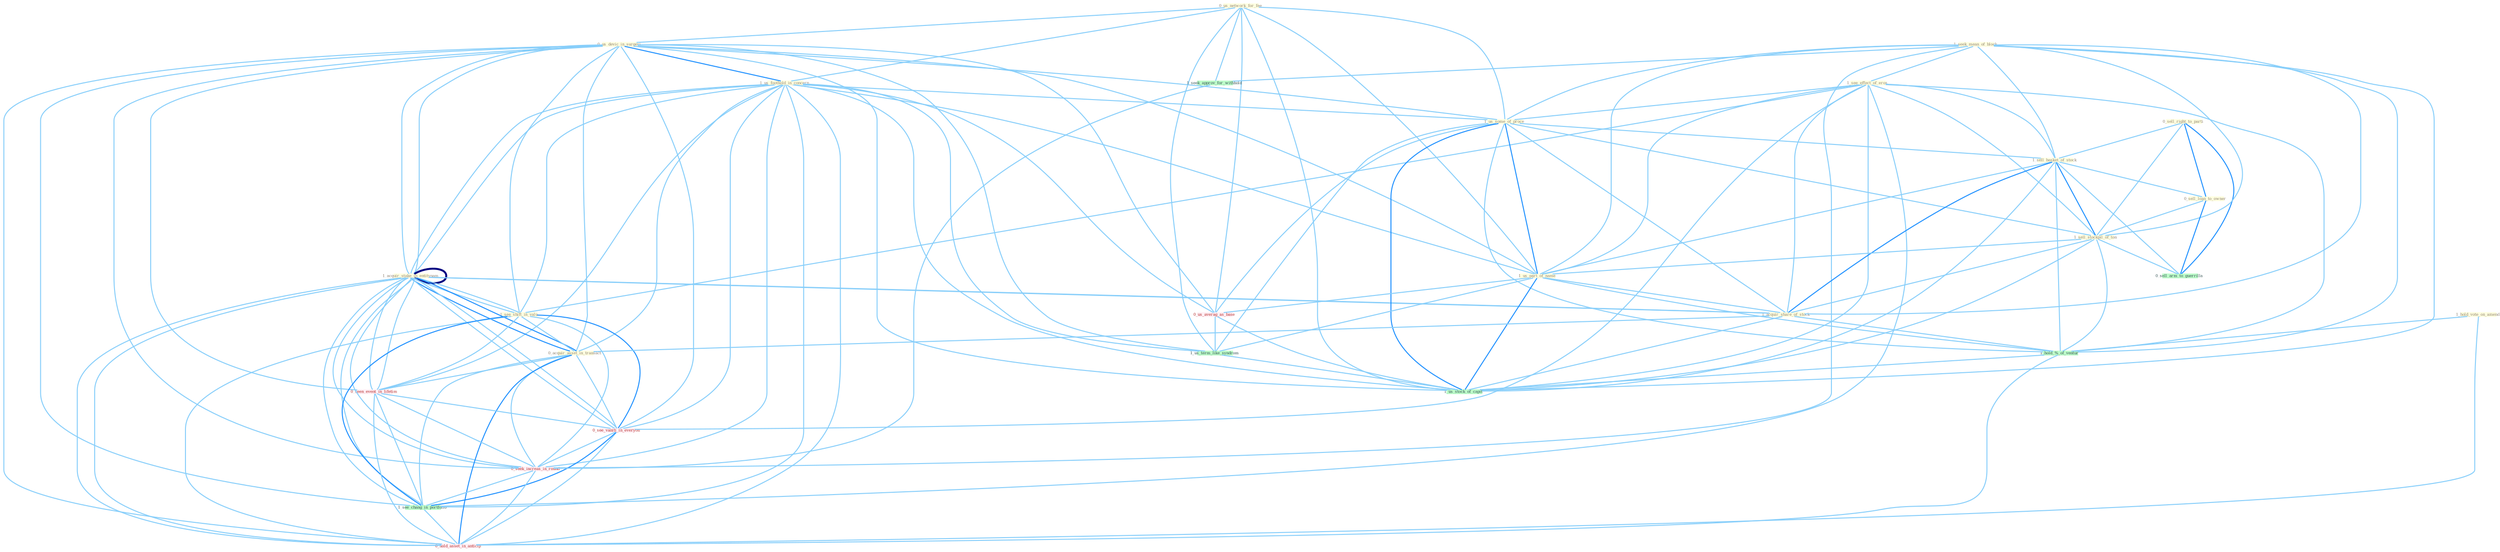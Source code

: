 Graph G{ 
    node
    [shape=polygon,style=filled,width=.5,height=.06,color="#BDFCC9",fixedsize=true,fontsize=4,
    fontcolor="#2f4f4f"];
    {node
    [color="#ffffe0", fontcolor="#8b7d6b"] "0_us_network_for_fee " "0_us_devic_in_surgeri " "1_us_foothold_in_concern " "1_acquir_stake_in_entitynam " "0_sell_right_to_parti " "1_seek_mean_of_block " "1_see_effect_of_eros " "1_us_some_of_proce " "1_sell_basket_of_stock " "0_sell_loan_to_owner " "1_acquir_stake_in_entitynam " "1_sell_stockpil_of_ton " "1_hold_vote_on_amend " "1_us_part_of_name " "1_see_shift_in_valu " "1_acquir_share_of_stock " "0_acquir_asset_in_transact "}
{node [color="#fff0f5", fontcolor="#b22222"] "0_seen_event_in_lifetim " "0_us_averag_as_base " "0_see_vaniti_in_everyon " "0_seek_increas_in_round " "0_hold_asset_in_anticip "}
edge [color="#B0E2FF"];

	"0_us_network_for_fee " -- "0_us_devic_in_surgeri " [w="1", color="#87cefa" ];
	"0_us_network_for_fee " -- "1_us_foothold_in_concern " [w="1", color="#87cefa" ];
	"0_us_network_for_fee " -- "1_us_some_of_proce " [w="1", color="#87cefa" ];
	"0_us_network_for_fee " -- "1_us_part_of_name " [w="1", color="#87cefa" ];
	"0_us_network_for_fee " -- "0_us_averag_as_base " [w="1", color="#87cefa" ];
	"0_us_network_for_fee " -- "1_us_term_like_syndrom " [w="1", color="#87cefa" ];
	"0_us_network_for_fee " -- "1_seek_approv_for_withhold " [w="1", color="#87cefa" ];
	"0_us_network_for_fee " -- "1_us_stock_of_capit " [w="1", color="#87cefa" ];
	"0_us_devic_in_surgeri " -- "1_us_foothold_in_concern " [w="2", color="#1e90ff" , len=0.8];
	"0_us_devic_in_surgeri " -- "1_acquir_stake_in_entitynam " [w="1", color="#87cefa" ];
	"0_us_devic_in_surgeri " -- "1_us_some_of_proce " [w="1", color="#87cefa" ];
	"0_us_devic_in_surgeri " -- "1_acquir_stake_in_entitynam " [w="1", color="#87cefa" ];
	"0_us_devic_in_surgeri " -- "1_us_part_of_name " [w="1", color="#87cefa" ];
	"0_us_devic_in_surgeri " -- "1_see_shift_in_valu " [w="1", color="#87cefa" ];
	"0_us_devic_in_surgeri " -- "0_acquir_asset_in_transact " [w="1", color="#87cefa" ];
	"0_us_devic_in_surgeri " -- "0_seen_event_in_lifetim " [w="1", color="#87cefa" ];
	"0_us_devic_in_surgeri " -- "0_us_averag_as_base " [w="1", color="#87cefa" ];
	"0_us_devic_in_surgeri " -- "1_us_term_like_syndrom " [w="1", color="#87cefa" ];
	"0_us_devic_in_surgeri " -- "0_see_vaniti_in_everyon " [w="1", color="#87cefa" ];
	"0_us_devic_in_surgeri " -- "0_seek_increas_in_round " [w="1", color="#87cefa" ];
	"0_us_devic_in_surgeri " -- "1_us_stock_of_capit " [w="1", color="#87cefa" ];
	"0_us_devic_in_surgeri " -- "1_see_chang_in_portfolio " [w="1", color="#87cefa" ];
	"0_us_devic_in_surgeri " -- "0_hold_asset_in_anticip " [w="1", color="#87cefa" ];
	"1_us_foothold_in_concern " -- "1_acquir_stake_in_entitynam " [w="1", color="#87cefa" ];
	"1_us_foothold_in_concern " -- "1_us_some_of_proce " [w="1", color="#87cefa" ];
	"1_us_foothold_in_concern " -- "1_acquir_stake_in_entitynam " [w="1", color="#87cefa" ];
	"1_us_foothold_in_concern " -- "1_us_part_of_name " [w="1", color="#87cefa" ];
	"1_us_foothold_in_concern " -- "1_see_shift_in_valu " [w="1", color="#87cefa" ];
	"1_us_foothold_in_concern " -- "0_acquir_asset_in_transact " [w="1", color="#87cefa" ];
	"1_us_foothold_in_concern " -- "0_seen_event_in_lifetim " [w="1", color="#87cefa" ];
	"1_us_foothold_in_concern " -- "0_us_averag_as_base " [w="1", color="#87cefa" ];
	"1_us_foothold_in_concern " -- "1_us_term_like_syndrom " [w="1", color="#87cefa" ];
	"1_us_foothold_in_concern " -- "0_see_vaniti_in_everyon " [w="1", color="#87cefa" ];
	"1_us_foothold_in_concern " -- "0_seek_increas_in_round " [w="1", color="#87cefa" ];
	"1_us_foothold_in_concern " -- "1_us_stock_of_capit " [w="1", color="#87cefa" ];
	"1_us_foothold_in_concern " -- "1_see_chang_in_portfolio " [w="1", color="#87cefa" ];
	"1_us_foothold_in_concern " -- "0_hold_asset_in_anticip " [w="1", color="#87cefa" ];
	"1_acquir_stake_in_entitynam " -- "1_acquir_stake_in_entitynam " [w="4", style=bold, color="#000080", len=0.4];
	"1_acquir_stake_in_entitynam " -- "1_see_shift_in_valu " [w="1", color="#87cefa" ];
	"1_acquir_stake_in_entitynam " -- "1_acquir_share_of_stock " [w="1", color="#87cefa" ];
	"1_acquir_stake_in_entitynam " -- "0_acquir_asset_in_transact " [w="2", color="#1e90ff" , len=0.8];
	"1_acquir_stake_in_entitynam " -- "0_seen_event_in_lifetim " [w="1", color="#87cefa" ];
	"1_acquir_stake_in_entitynam " -- "0_see_vaniti_in_everyon " [w="1", color="#87cefa" ];
	"1_acquir_stake_in_entitynam " -- "0_seek_increas_in_round " [w="1", color="#87cefa" ];
	"1_acquir_stake_in_entitynam " -- "1_see_chang_in_portfolio " [w="1", color="#87cefa" ];
	"1_acquir_stake_in_entitynam " -- "0_hold_asset_in_anticip " [w="1", color="#87cefa" ];
	"0_sell_right_to_parti " -- "1_sell_basket_of_stock " [w="1", color="#87cefa" ];
	"0_sell_right_to_parti " -- "0_sell_loan_to_owner " [w="2", color="#1e90ff" , len=0.8];
	"0_sell_right_to_parti " -- "1_sell_stockpil_of_ton " [w="1", color="#87cefa" ];
	"0_sell_right_to_parti " -- "0_sell_arm_to_guerrilla " [w="2", color="#1e90ff" , len=0.8];
	"1_seek_mean_of_block " -- "1_see_effect_of_eros " [w="1", color="#87cefa" ];
	"1_seek_mean_of_block " -- "1_us_some_of_proce " [w="1", color="#87cefa" ];
	"1_seek_mean_of_block " -- "1_sell_basket_of_stock " [w="1", color="#87cefa" ];
	"1_seek_mean_of_block " -- "1_sell_stockpil_of_ton " [w="1", color="#87cefa" ];
	"1_seek_mean_of_block " -- "1_us_part_of_name " [w="1", color="#87cefa" ];
	"1_seek_mean_of_block " -- "1_acquir_share_of_stock " [w="1", color="#87cefa" ];
	"1_seek_mean_of_block " -- "1_seek_approv_for_withhold " [w="1", color="#87cefa" ];
	"1_seek_mean_of_block " -- "1_hold_%_of_ventur " [w="1", color="#87cefa" ];
	"1_seek_mean_of_block " -- "0_seek_increas_in_round " [w="1", color="#87cefa" ];
	"1_seek_mean_of_block " -- "1_us_stock_of_capit " [w="1", color="#87cefa" ];
	"1_see_effect_of_eros " -- "1_us_some_of_proce " [w="1", color="#87cefa" ];
	"1_see_effect_of_eros " -- "1_sell_basket_of_stock " [w="1", color="#87cefa" ];
	"1_see_effect_of_eros " -- "1_sell_stockpil_of_ton " [w="1", color="#87cefa" ];
	"1_see_effect_of_eros " -- "1_us_part_of_name " [w="1", color="#87cefa" ];
	"1_see_effect_of_eros " -- "1_see_shift_in_valu " [w="1", color="#87cefa" ];
	"1_see_effect_of_eros " -- "1_acquir_share_of_stock " [w="1", color="#87cefa" ];
	"1_see_effect_of_eros " -- "1_hold_%_of_ventur " [w="1", color="#87cefa" ];
	"1_see_effect_of_eros " -- "0_see_vaniti_in_everyon " [w="1", color="#87cefa" ];
	"1_see_effect_of_eros " -- "1_us_stock_of_capit " [w="1", color="#87cefa" ];
	"1_see_effect_of_eros " -- "1_see_chang_in_portfolio " [w="1", color="#87cefa" ];
	"1_us_some_of_proce " -- "1_sell_basket_of_stock " [w="1", color="#87cefa" ];
	"1_us_some_of_proce " -- "1_sell_stockpil_of_ton " [w="1", color="#87cefa" ];
	"1_us_some_of_proce " -- "1_us_part_of_name " [w="2", color="#1e90ff" , len=0.8];
	"1_us_some_of_proce " -- "1_acquir_share_of_stock " [w="1", color="#87cefa" ];
	"1_us_some_of_proce " -- "0_us_averag_as_base " [w="1", color="#87cefa" ];
	"1_us_some_of_proce " -- "1_us_term_like_syndrom " [w="1", color="#87cefa" ];
	"1_us_some_of_proce " -- "1_hold_%_of_ventur " [w="1", color="#87cefa" ];
	"1_us_some_of_proce " -- "1_us_stock_of_capit " [w="2", color="#1e90ff" , len=0.8];
	"1_sell_basket_of_stock " -- "0_sell_loan_to_owner " [w="1", color="#87cefa" ];
	"1_sell_basket_of_stock " -- "1_sell_stockpil_of_ton " [w="2", color="#1e90ff" , len=0.8];
	"1_sell_basket_of_stock " -- "1_us_part_of_name " [w="1", color="#87cefa" ];
	"1_sell_basket_of_stock " -- "1_acquir_share_of_stock " [w="2", color="#1e90ff" , len=0.8];
	"1_sell_basket_of_stock " -- "1_hold_%_of_ventur " [w="1", color="#87cefa" ];
	"1_sell_basket_of_stock " -- "0_sell_arm_to_guerrilla " [w="1", color="#87cefa" ];
	"1_sell_basket_of_stock " -- "1_us_stock_of_capit " [w="1", color="#87cefa" ];
	"0_sell_loan_to_owner " -- "1_sell_stockpil_of_ton " [w="1", color="#87cefa" ];
	"0_sell_loan_to_owner " -- "0_sell_arm_to_guerrilla " [w="2", color="#1e90ff" , len=0.8];
	"1_acquir_stake_in_entitynam " -- "1_see_shift_in_valu " [w="1", color="#87cefa" ];
	"1_acquir_stake_in_entitynam " -- "1_acquir_share_of_stock " [w="1", color="#87cefa" ];
	"1_acquir_stake_in_entitynam " -- "0_acquir_asset_in_transact " [w="2", color="#1e90ff" , len=0.8];
	"1_acquir_stake_in_entitynam " -- "0_seen_event_in_lifetim " [w="1", color="#87cefa" ];
	"1_acquir_stake_in_entitynam " -- "0_see_vaniti_in_everyon " [w="1", color="#87cefa" ];
	"1_acquir_stake_in_entitynam " -- "0_seek_increas_in_round " [w="1", color="#87cefa" ];
	"1_acquir_stake_in_entitynam " -- "1_see_chang_in_portfolio " [w="1", color="#87cefa" ];
	"1_acquir_stake_in_entitynam " -- "0_hold_asset_in_anticip " [w="1", color="#87cefa" ];
	"1_sell_stockpil_of_ton " -- "1_us_part_of_name " [w="1", color="#87cefa" ];
	"1_sell_stockpil_of_ton " -- "1_acquir_share_of_stock " [w="1", color="#87cefa" ];
	"1_sell_stockpil_of_ton " -- "1_hold_%_of_ventur " [w="1", color="#87cefa" ];
	"1_sell_stockpil_of_ton " -- "0_sell_arm_to_guerrilla " [w="1", color="#87cefa" ];
	"1_sell_stockpil_of_ton " -- "1_us_stock_of_capit " [w="1", color="#87cefa" ];
	"1_hold_vote_on_amend " -- "1_hold_%_of_ventur " [w="1", color="#87cefa" ];
	"1_hold_vote_on_amend " -- "0_hold_asset_in_anticip " [w="1", color="#87cefa" ];
	"1_us_part_of_name " -- "1_acquir_share_of_stock " [w="1", color="#87cefa" ];
	"1_us_part_of_name " -- "0_us_averag_as_base " [w="1", color="#87cefa" ];
	"1_us_part_of_name " -- "1_us_term_like_syndrom " [w="1", color="#87cefa" ];
	"1_us_part_of_name " -- "1_hold_%_of_ventur " [w="1", color="#87cefa" ];
	"1_us_part_of_name " -- "1_us_stock_of_capit " [w="2", color="#1e90ff" , len=0.8];
	"1_see_shift_in_valu " -- "0_acquir_asset_in_transact " [w="1", color="#87cefa" ];
	"1_see_shift_in_valu " -- "0_seen_event_in_lifetim " [w="1", color="#87cefa" ];
	"1_see_shift_in_valu " -- "0_see_vaniti_in_everyon " [w="2", color="#1e90ff" , len=0.8];
	"1_see_shift_in_valu " -- "0_seek_increas_in_round " [w="1", color="#87cefa" ];
	"1_see_shift_in_valu " -- "1_see_chang_in_portfolio " [w="2", color="#1e90ff" , len=0.8];
	"1_see_shift_in_valu " -- "0_hold_asset_in_anticip " [w="1", color="#87cefa" ];
	"1_acquir_share_of_stock " -- "0_acquir_asset_in_transact " [w="1", color="#87cefa" ];
	"1_acquir_share_of_stock " -- "1_hold_%_of_ventur " [w="1", color="#87cefa" ];
	"1_acquir_share_of_stock " -- "1_us_stock_of_capit " [w="1", color="#87cefa" ];
	"0_acquir_asset_in_transact " -- "0_seen_event_in_lifetim " [w="1", color="#87cefa" ];
	"0_acquir_asset_in_transact " -- "0_see_vaniti_in_everyon " [w="1", color="#87cefa" ];
	"0_acquir_asset_in_transact " -- "0_seek_increas_in_round " [w="1", color="#87cefa" ];
	"0_acquir_asset_in_transact " -- "1_see_chang_in_portfolio " [w="1", color="#87cefa" ];
	"0_acquir_asset_in_transact " -- "0_hold_asset_in_anticip " [w="2", color="#1e90ff" , len=0.8];
	"0_seen_event_in_lifetim " -- "0_see_vaniti_in_everyon " [w="1", color="#87cefa" ];
	"0_seen_event_in_lifetim " -- "0_seek_increas_in_round " [w="1", color="#87cefa" ];
	"0_seen_event_in_lifetim " -- "1_see_chang_in_portfolio " [w="1", color="#87cefa" ];
	"0_seen_event_in_lifetim " -- "0_hold_asset_in_anticip " [w="1", color="#87cefa" ];
	"0_us_averag_as_base " -- "1_us_term_like_syndrom " [w="1", color="#87cefa" ];
	"0_us_averag_as_base " -- "1_us_stock_of_capit " [w="1", color="#87cefa" ];
	"1_us_term_like_syndrom " -- "1_us_stock_of_capit " [w="1", color="#87cefa" ];
	"1_seek_approv_for_withhold " -- "0_seek_increas_in_round " [w="1", color="#87cefa" ];
	"1_hold_%_of_ventur " -- "1_us_stock_of_capit " [w="1", color="#87cefa" ];
	"1_hold_%_of_ventur " -- "0_hold_asset_in_anticip " [w="1", color="#87cefa" ];
	"0_see_vaniti_in_everyon " -- "0_seek_increas_in_round " [w="1", color="#87cefa" ];
	"0_see_vaniti_in_everyon " -- "1_see_chang_in_portfolio " [w="2", color="#1e90ff" , len=0.8];
	"0_see_vaniti_in_everyon " -- "0_hold_asset_in_anticip " [w="1", color="#87cefa" ];
	"0_seek_increas_in_round " -- "1_see_chang_in_portfolio " [w="1", color="#87cefa" ];
	"0_seek_increas_in_round " -- "0_hold_asset_in_anticip " [w="1", color="#87cefa" ];
	"1_see_chang_in_portfolio " -- "0_hold_asset_in_anticip " [w="1", color="#87cefa" ];
}